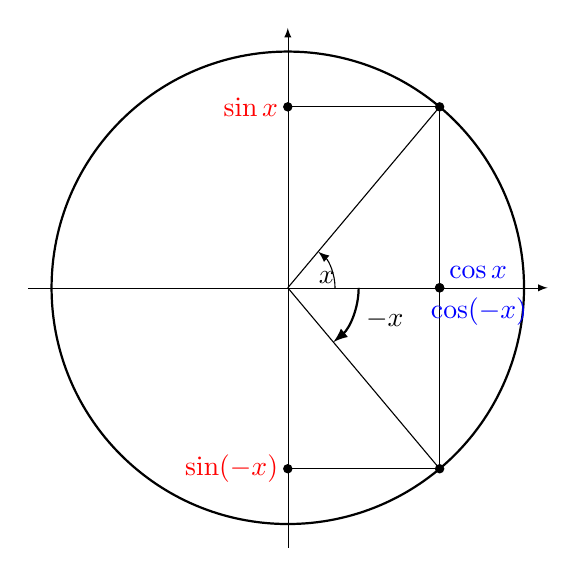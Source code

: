 \begin{tikzpicture}[scale=3]

	\draw[->,>=latex, black, very thin] (-1.1,0) -- (1.1,0);
	\draw[->,>=latex, black, very thin] (0,-1.1) -- (0,1.1);

        % draw the unit circle
        \draw[thick] (0cm,0cm) circle(1);

      \def\x{50};
       \coordinate (M) at ({\x}:1);
       \coordinate (Cos) at ({cos(\x)},0);
       \coordinate (Sin) at (0,{sin(\x)},0);
       \coordinate (Tan) at (1,{sin(\x)/cos(\x)});

       	\fill (M) circle (0.02);

        \draw (0,0)--(M);

       \draw (M)--(Cos);
       \draw (M)--(Sin);

	\fill (Cos) circle (0.02) node[above right, blue] {$\cos x$};
	\fill (Sin) circle (0.02) node[left, red] {$\sin x$};


     \draw[->,>=latex] (0.2,0) arc(0:{\x}:0.2) ;
      \node[right] at ({\x/2}:0.1) {$x$};


% Pi - x

      \def\xx{-\x};
       \coordinate (MM) at ({\xx}:1);
       \coordinate (CCos) at ({cos(\xx)},0);
       \coordinate (SSin) at (0,{sin(\xx)},0);


       	\fill (MM) circle (0.02);

        \draw (0,0)--(MM);

       \draw (MM)--(CCos);
       \draw (MM)--(SSin);

	\fill (CCos) circle (0.02) node[below right, blue] {\!\!\!\! \!\!$\cos (-x)$};
	\fill (SSin) circle (0.02) node[left, red] {$\sin (-x)$};


     \draw[thick, ->,>=latex] (0.3,0) arc(0:{\xx}:0.3) ;
      \node[right] at (-{\x/2}:0.32) {$-x$};


\end{tikzpicture}
